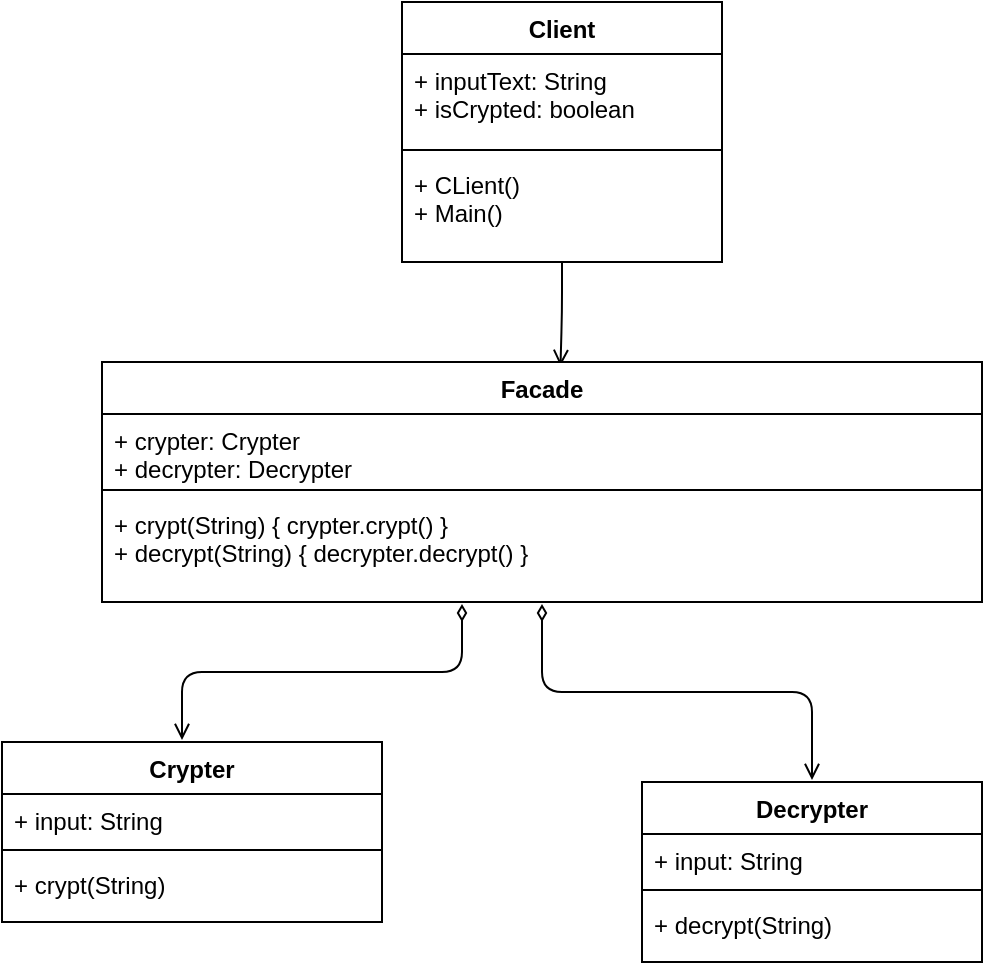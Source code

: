 <mxfile version="20.8.16" type="device"><diagram name="Page-1" id="929967ad-93f9-6ef4-fab6-5d389245f69c"><mxGraphModel dx="1434" dy="758" grid="1" gridSize="10" guides="1" tooltips="1" connect="1" arrows="1" fold="1" page="1" pageScale="1.5" pageWidth="1169" pageHeight="826" background="none" math="0" shadow="0"><root><mxCell id="0" style=";html=1;"/><mxCell id="1" style=";html=1;" parent="0"/><mxCell id="a0IgpELsFQVMaeUdZJJS-10" style="edgeStyle=orthogonalEdgeStyle;rounded=1;orthogonalLoop=1;jettySize=auto;html=1;entryX=0.521;entryY=0.017;entryDx=0;entryDy=0;entryPerimeter=0;endArrow=open;endFill=0;" edge="1" parent="1" source="a0IgpELsFQVMaeUdZJJS-2" target="a0IgpELsFQVMaeUdZJJS-6"><mxGeometry relative="1" as="geometry"/></mxCell><mxCell id="a0IgpELsFQVMaeUdZJJS-2" value="Client" style="swimlane;fontStyle=1;align=center;verticalAlign=top;childLayout=stackLayout;horizontal=1;startSize=26;horizontalStack=0;resizeParent=1;resizeParentMax=0;resizeLast=0;collapsible=1;marginBottom=0;" vertex="1" parent="1"><mxGeometry x="650" y="300" width="160" height="130" as="geometry"/></mxCell><mxCell id="a0IgpELsFQVMaeUdZJJS-3" value="+ inputText: String&#10;+ isCrypted: boolean" style="text;strokeColor=none;fillColor=none;align=left;verticalAlign=top;spacingLeft=4;spacingRight=4;overflow=hidden;rotatable=0;points=[[0,0.5],[1,0.5]];portConstraint=eastwest;" vertex="1" parent="a0IgpELsFQVMaeUdZJJS-2"><mxGeometry y="26" width="160" height="44" as="geometry"/></mxCell><mxCell id="a0IgpELsFQVMaeUdZJJS-4" value="" style="line;strokeWidth=1;fillColor=none;align=left;verticalAlign=middle;spacingTop=-1;spacingLeft=3;spacingRight=3;rotatable=0;labelPosition=right;points=[];portConstraint=eastwest;strokeColor=inherit;" vertex="1" parent="a0IgpELsFQVMaeUdZJJS-2"><mxGeometry y="70" width="160" height="8" as="geometry"/></mxCell><mxCell id="a0IgpELsFQVMaeUdZJJS-5" value="+ CLient() &#10;+ Main()" style="text;strokeColor=none;fillColor=none;align=left;verticalAlign=top;spacingLeft=4;spacingRight=4;overflow=hidden;rotatable=0;points=[[0,0.5],[1,0.5]];portConstraint=eastwest;" vertex="1" parent="a0IgpELsFQVMaeUdZJJS-2"><mxGeometry y="78" width="160" height="52" as="geometry"/></mxCell><mxCell id="a0IgpELsFQVMaeUdZJJS-15" style="edgeStyle=orthogonalEdgeStyle;rounded=1;orthogonalLoop=1;jettySize=auto;html=1;endArrow=open;endFill=0;startArrow=diamondThin;startFill=0;targetPerimeterSpacing=1;sourcePerimeterSpacing=1;shadow=0;" edge="1" parent="1" source="a0IgpELsFQVMaeUdZJJS-6" target="a0IgpELsFQVMaeUdZJJS-11"><mxGeometry relative="1" as="geometry"><Array as="points"><mxPoint x="680" y="635"/><mxPoint x="540" y="635"/></Array></mxGeometry></mxCell><mxCell id="a0IgpELsFQVMaeUdZJJS-20" style="edgeStyle=orthogonalEdgeStyle;rounded=1;sketch=0;orthogonalLoop=1;jettySize=auto;html=1;shadow=0;startArrow=diamondThin;startFill=0;endArrow=open;endFill=0;sourcePerimeterSpacing=1;targetPerimeterSpacing=1;" edge="1" parent="1" source="a0IgpELsFQVMaeUdZJJS-6" target="a0IgpELsFQVMaeUdZJJS-16"><mxGeometry relative="1" as="geometry"/></mxCell><mxCell id="a0IgpELsFQVMaeUdZJJS-6" value="Facade" style="swimlane;fontStyle=1;align=center;verticalAlign=top;childLayout=stackLayout;horizontal=1;startSize=26;horizontalStack=0;resizeParent=1;resizeParentMax=0;resizeLast=0;collapsible=1;marginBottom=0;" vertex="1" parent="1"><mxGeometry x="500" y="480" width="440" height="120" as="geometry"/></mxCell><mxCell id="a0IgpELsFQVMaeUdZJJS-7" value="+ crypter: Crypter&#10;+ decrypter: Decrypter" style="text;strokeColor=none;fillColor=none;align=left;verticalAlign=top;spacingLeft=4;spacingRight=4;overflow=hidden;rotatable=0;points=[[0,0.5],[1,0.5]];portConstraint=eastwest;" vertex="1" parent="a0IgpELsFQVMaeUdZJJS-6"><mxGeometry y="26" width="440" height="34" as="geometry"/></mxCell><mxCell id="a0IgpELsFQVMaeUdZJJS-8" value="" style="line;strokeWidth=1;fillColor=none;align=left;verticalAlign=middle;spacingTop=-1;spacingLeft=3;spacingRight=3;rotatable=0;labelPosition=right;points=[];portConstraint=eastwest;strokeColor=inherit;" vertex="1" parent="a0IgpELsFQVMaeUdZJJS-6"><mxGeometry y="60" width="440" height="8" as="geometry"/></mxCell><mxCell id="a0IgpELsFQVMaeUdZJJS-9" value="+ crypt(String) { crypter.crypt() }&#10;+ decrypt(String) { decrypter.decrypt() }" style="text;strokeColor=none;fillColor=none;align=left;verticalAlign=top;spacingLeft=4;spacingRight=4;overflow=hidden;rotatable=0;points=[[0,0.5],[1,0.5]];portConstraint=eastwest;" vertex="1" parent="a0IgpELsFQVMaeUdZJJS-6"><mxGeometry y="68" width="440" height="52" as="geometry"/></mxCell><mxCell id="a0IgpELsFQVMaeUdZJJS-11" value="Crypter" style="swimlane;fontStyle=1;align=center;verticalAlign=top;childLayout=stackLayout;horizontal=1;startSize=26;horizontalStack=0;resizeParent=1;resizeParentMax=0;resizeLast=0;collapsible=1;marginBottom=0;" vertex="1" parent="1"><mxGeometry x="450" y="670" width="190" height="90" as="geometry"/></mxCell><mxCell id="a0IgpELsFQVMaeUdZJJS-12" value="+ input: String" style="text;strokeColor=none;fillColor=none;align=left;verticalAlign=top;spacingLeft=4;spacingRight=4;overflow=hidden;rotatable=0;points=[[0,0.5],[1,0.5]];portConstraint=eastwest;" vertex="1" parent="a0IgpELsFQVMaeUdZJJS-11"><mxGeometry y="26" width="190" height="24" as="geometry"/></mxCell><mxCell id="a0IgpELsFQVMaeUdZJJS-13" value="" style="line;strokeWidth=1;fillColor=none;align=left;verticalAlign=middle;spacingTop=-1;spacingLeft=3;spacingRight=3;rotatable=0;labelPosition=right;points=[];portConstraint=eastwest;strokeColor=inherit;" vertex="1" parent="a0IgpELsFQVMaeUdZJJS-11"><mxGeometry y="50" width="190" height="8" as="geometry"/></mxCell><mxCell id="a0IgpELsFQVMaeUdZJJS-14" value="+ crypt(String)" style="text;strokeColor=none;fillColor=none;align=left;verticalAlign=top;spacingLeft=4;spacingRight=4;overflow=hidden;rotatable=0;points=[[0,0.5],[1,0.5]];portConstraint=eastwest;" vertex="1" parent="a0IgpELsFQVMaeUdZJJS-11"><mxGeometry y="58" width="190" height="32" as="geometry"/></mxCell><mxCell id="a0IgpELsFQVMaeUdZJJS-16" value="Decrypter" style="swimlane;fontStyle=1;align=center;verticalAlign=top;childLayout=stackLayout;horizontal=1;startSize=26;horizontalStack=0;resizeParent=1;resizeParentMax=0;resizeLast=0;collapsible=1;marginBottom=0;" vertex="1" parent="1"><mxGeometry x="770" y="690" width="170" height="90" as="geometry"/></mxCell><mxCell id="a0IgpELsFQVMaeUdZJJS-17" value="+ input: String" style="text;strokeColor=none;fillColor=none;align=left;verticalAlign=top;spacingLeft=4;spacingRight=4;overflow=hidden;rotatable=0;points=[[0,0.5],[1,0.5]];portConstraint=eastwest;" vertex="1" parent="a0IgpELsFQVMaeUdZJJS-16"><mxGeometry y="26" width="170" height="24" as="geometry"/></mxCell><mxCell id="a0IgpELsFQVMaeUdZJJS-18" value="" style="line;strokeWidth=1;fillColor=none;align=left;verticalAlign=middle;spacingTop=-1;spacingLeft=3;spacingRight=3;rotatable=0;labelPosition=right;points=[];portConstraint=eastwest;strokeColor=inherit;" vertex="1" parent="a0IgpELsFQVMaeUdZJJS-16"><mxGeometry y="50" width="170" height="8" as="geometry"/></mxCell><mxCell id="a0IgpELsFQVMaeUdZJJS-19" value="+ decrypt(String)" style="text;strokeColor=none;fillColor=none;align=left;verticalAlign=top;spacingLeft=4;spacingRight=4;overflow=hidden;rotatable=0;points=[[0,0.5],[1,0.5]];portConstraint=eastwest;" vertex="1" parent="a0IgpELsFQVMaeUdZJJS-16"><mxGeometry y="58" width="170" height="32" as="geometry"/></mxCell></root></mxGraphModel></diagram></mxfile>